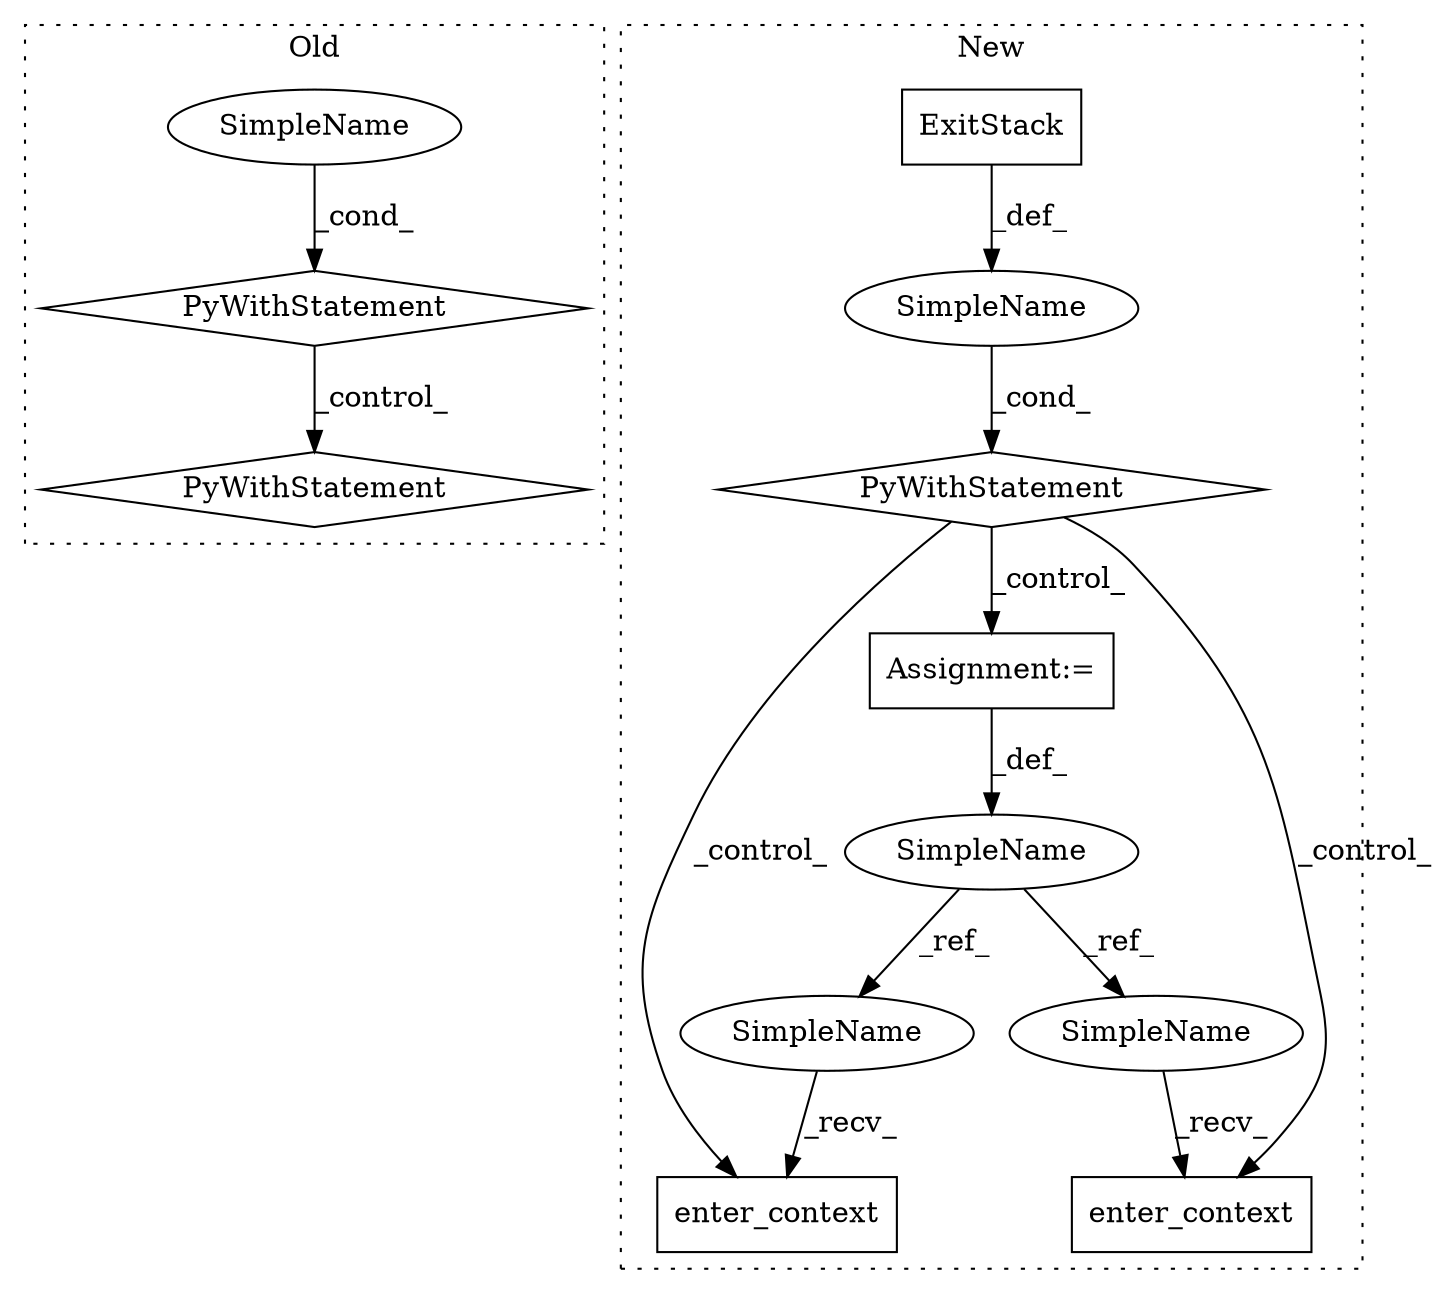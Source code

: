 digraph G {
subgraph cluster0 {
1 [label="PyWithStatement" a="104" s="10662,10706" l="10,2" shape="diamond"];
7 [label="SimpleName" a="42" s="" l="" shape="ellipse"];
8 [label="PyWithStatement" a="104" s="10718,10787" l="10,2" shape="diamond"];
label = "Old";
style="dotted";
}
subgraph cluster1 {
2 [label="ExitStack" a="32" s="10963" l="11" shape="box"];
3 [label="Assignment:=" a="7" s="11007" l="5" shape="box"];
4 [label="enter_context" a="32" s="11148,11221" l="14,1" shape="box"];
5 [label="SimpleName" a="42" s="" l="" shape="ellipse"];
6 [label="PyWithStatement" a="104" s="10953,10974" l="10,2" shape="diamond"];
9 [label="enter_context" a="32" s="11081,11129" l="14,1" shape="box"];
10 [label="SimpleName" a="42" s="11007" l="5" shape="ellipse"];
11 [label="SimpleName" a="42" s="11075" l="5" shape="ellipse"];
12 [label="SimpleName" a="42" s="11142" l="5" shape="ellipse"];
label = "New";
style="dotted";
}
1 -> 8 [label="_control_"];
2 -> 5 [label="_def_"];
3 -> 10 [label="_def_"];
5 -> 6 [label="_cond_"];
6 -> 9 [label="_control_"];
6 -> 3 [label="_control_"];
6 -> 4 [label="_control_"];
7 -> 1 [label="_cond_"];
10 -> 12 [label="_ref_"];
10 -> 11 [label="_ref_"];
11 -> 9 [label="_recv_"];
12 -> 4 [label="_recv_"];
}